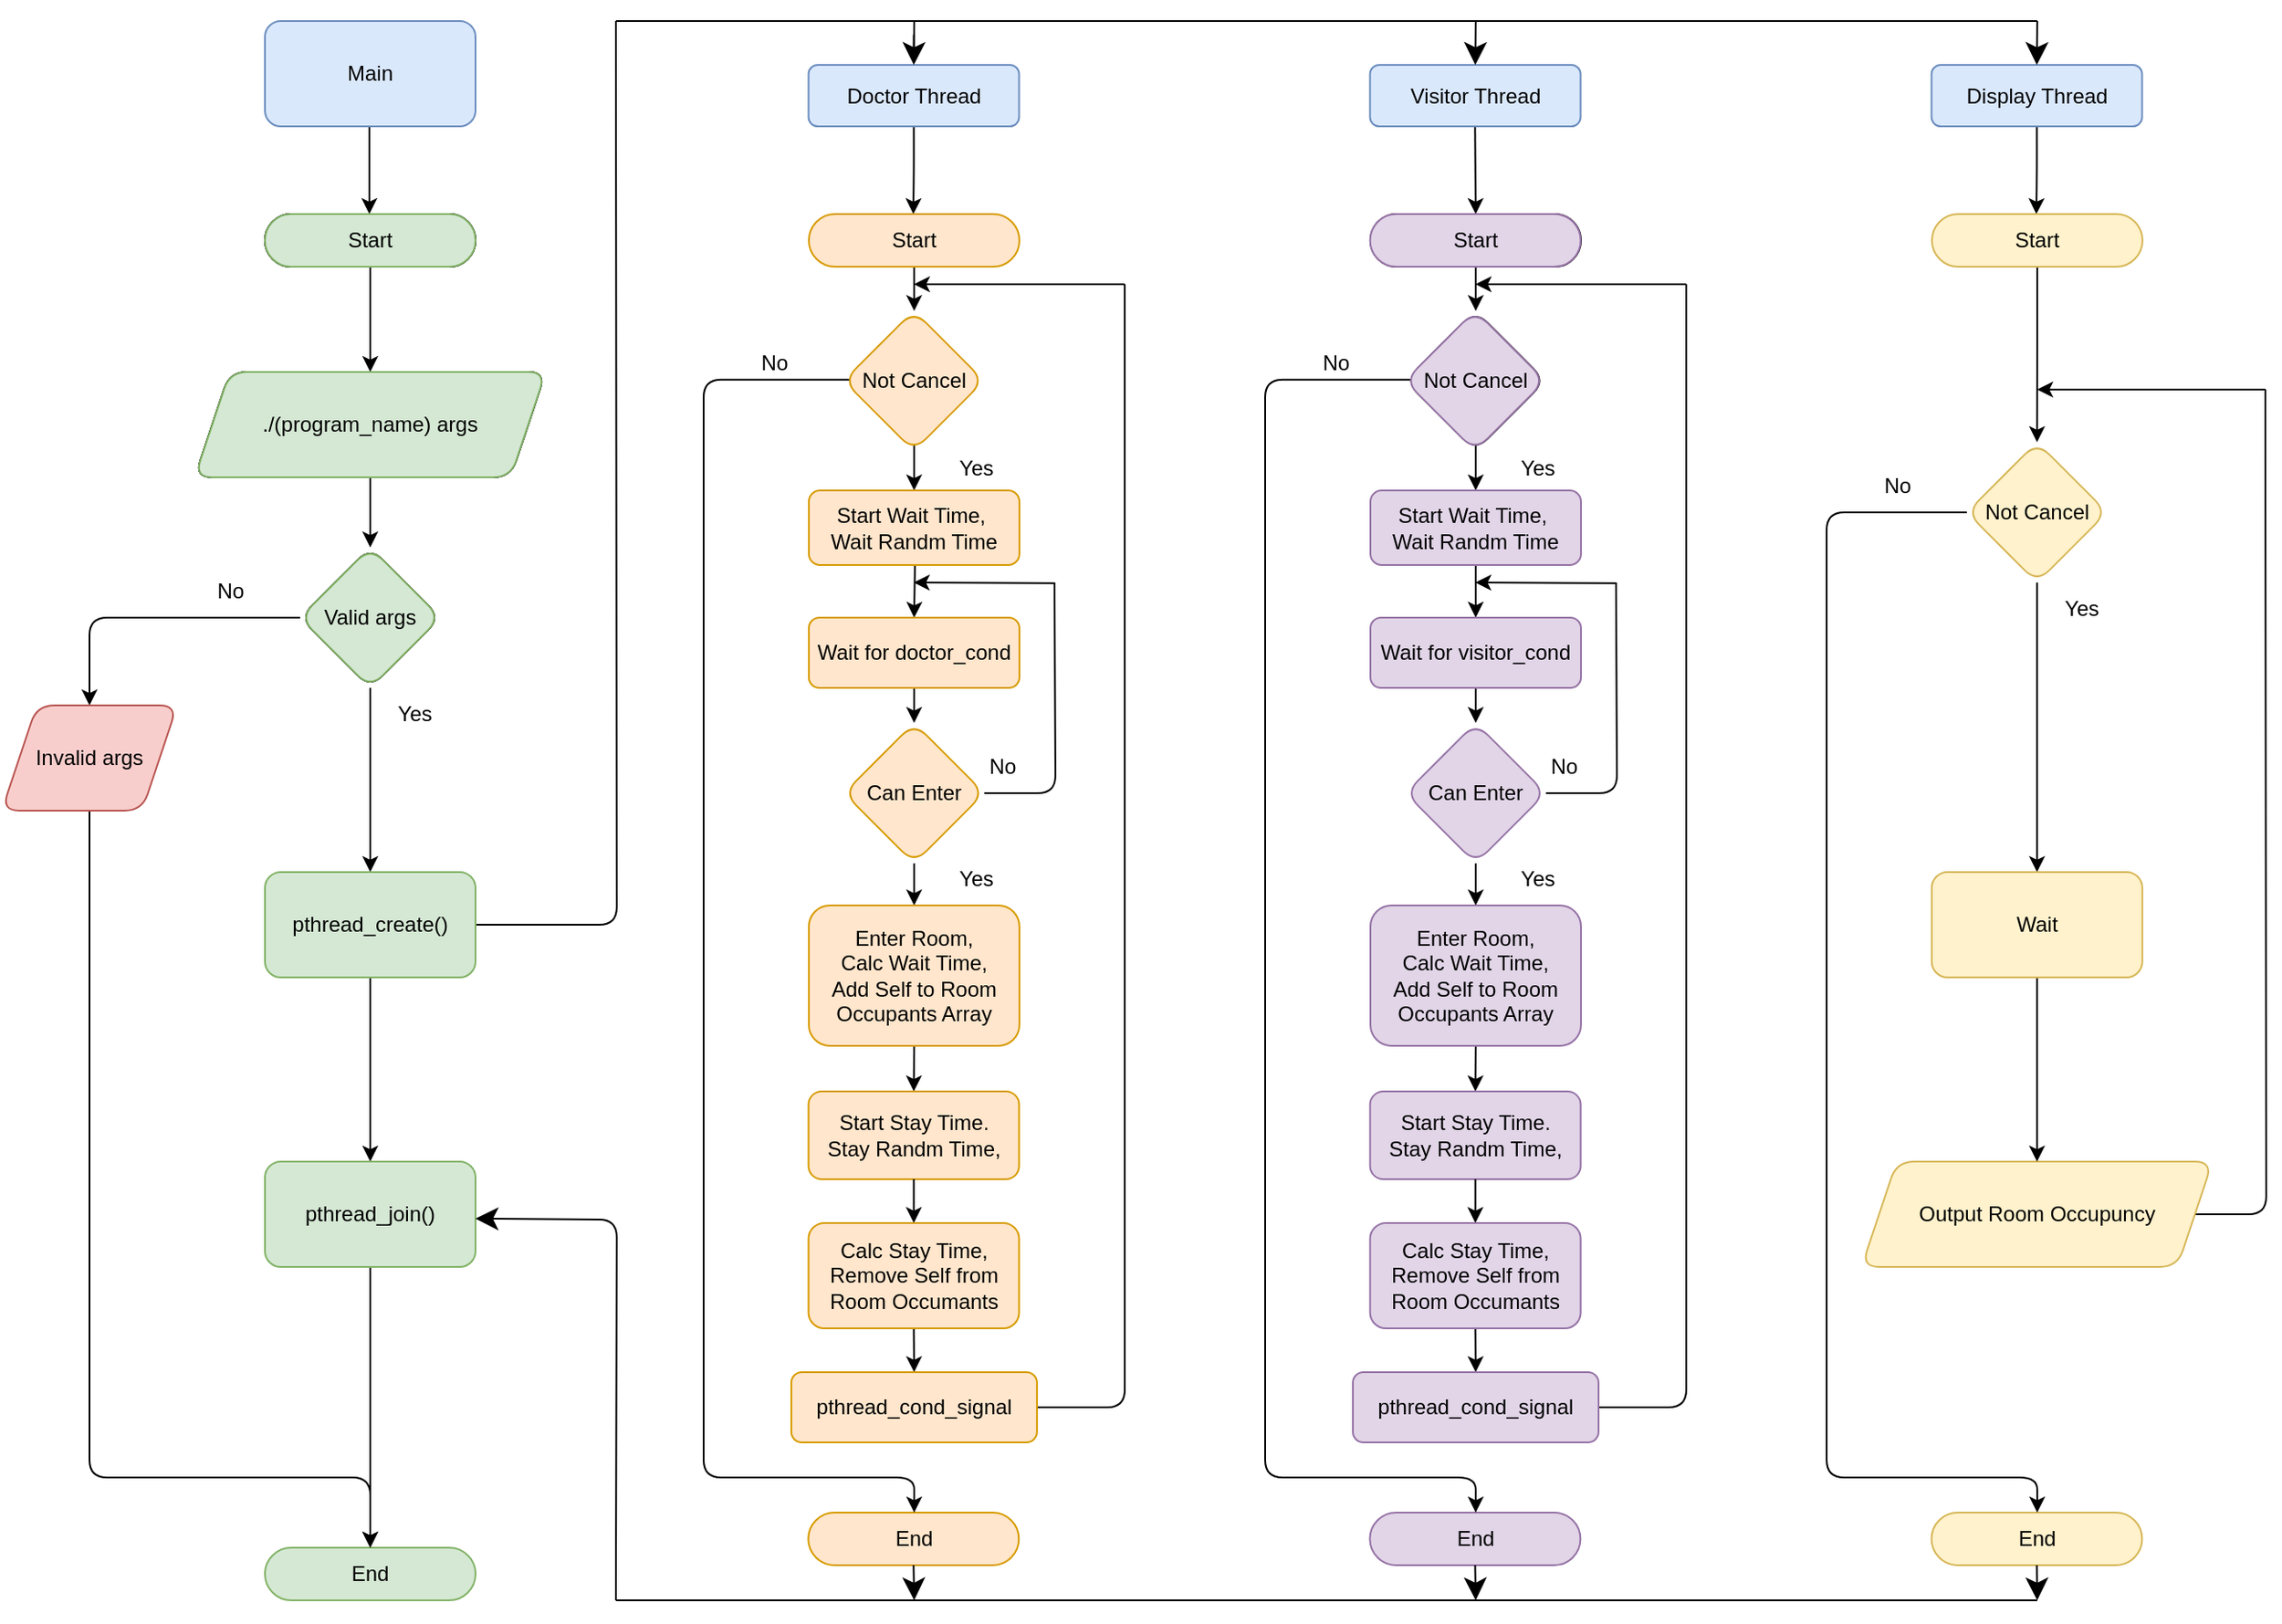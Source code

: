 <mxfile version="20.8.10" type="device"><diagram id="C5RBs43oDa-KdzZeNtuy" name="Page-1"><mxGraphModel dx="2333" dy="1210" grid="1" gridSize="10" guides="1" tooltips="1" connect="1" arrows="1" fold="1" page="1" pageScale="1" pageWidth="827" pageHeight="1169" math="0" shadow="0"><root><mxCell id="WIyWlLk6GJQsqaUBKTNV-0"/><mxCell id="WIyWlLk6GJQsqaUBKTNV-1" parent="WIyWlLk6GJQsqaUBKTNV-0"/><mxCell id="WIyWlLk6GJQsqaUBKTNV-2" value="" style="rounded=1;html=1;jettySize=auto;orthogonalLoop=1;fontSize=11;endArrow=classic;endFill=1;strokeWidth=1;shadow=0;labelBackgroundColor=none;edgeStyle=orthogonalEdgeStyle;" parent="WIyWlLk6GJQsqaUBKTNV-1" edge="1"><mxGeometry relative="1" as="geometry"><mxPoint x="219.5" y="100" as="sourcePoint"/><mxPoint x="219.5" y="150" as="targetPoint"/></mxGeometry></mxCell><mxCell id="HQITsNBsksOuZK8NsU3C-7" style="edgeStyle=orthogonalEdgeStyle;rounded=1;orthogonalLoop=1;jettySize=auto;html=1;exitX=0.5;exitY=1;exitDx=0;exitDy=0;entryX=0.5;entryY=0;entryDx=0;entryDy=0;" edge="1" parent="WIyWlLk6GJQsqaUBKTNV-1" source="HQITsNBsksOuZK8NsU3C-1" target="HQITsNBsksOuZK8NsU3C-5"><mxGeometry relative="1" as="geometry"/></mxCell><mxCell id="HQITsNBsksOuZK8NsU3C-1" value="Start" style="rounded=1;whiteSpace=wrap;html=1;arcSize=50;" vertex="1" parent="WIyWlLk6GJQsqaUBKTNV-1"><mxGeometry x="160" y="150" width="120" height="30" as="geometry"/></mxCell><mxCell id="HQITsNBsksOuZK8NsU3C-2" value="Main" style="rounded=1;whiteSpace=wrap;html=1;fillColor=#dae8fc;strokeColor=#6c8ebf;" vertex="1" parent="WIyWlLk6GJQsqaUBKTNV-1"><mxGeometry x="160" y="40" width="120" height="60" as="geometry"/></mxCell><mxCell id="HQITsNBsksOuZK8NsU3C-4" value="End" style="rounded=1;whiteSpace=wrap;html=1;arcSize=50;direction=west;fillColor=#d5e8d4;strokeColor=#82b366;" vertex="1" parent="WIyWlLk6GJQsqaUBKTNV-1"><mxGeometry x="160" y="910" width="120" height="30" as="geometry"/></mxCell><mxCell id="HQITsNBsksOuZK8NsU3C-9" style="edgeStyle=orthogonalEdgeStyle;rounded=1;orthogonalLoop=1;jettySize=auto;html=1;exitX=0.5;exitY=1;exitDx=0;exitDy=0;entryX=0.5;entryY=0;entryDx=0;entryDy=0;endArrow=classic;endFill=1;" edge="1" parent="WIyWlLk6GJQsqaUBKTNV-1" source="HQITsNBsksOuZK8NsU3C-5" target="HQITsNBsksOuZK8NsU3C-8"><mxGeometry relative="1" as="geometry"/></mxCell><mxCell id="HQITsNBsksOuZK8NsU3C-5" value="./(program_name) args" style="shape=parallelogram;perimeter=parallelogramPerimeter;whiteSpace=wrap;html=1;fixedSize=1;rounded=1;" vertex="1" parent="WIyWlLk6GJQsqaUBKTNV-1"><mxGeometry x="120" y="240" width="200" height="60" as="geometry"/></mxCell><mxCell id="HQITsNBsksOuZK8NsU3C-10" style="edgeStyle=orthogonalEdgeStyle;rounded=1;orthogonalLoop=1;jettySize=auto;html=1;exitX=0;exitY=0.5;exitDx=0;exitDy=0;endArrow=classic;endFill=1;entryX=0.5;entryY=0;entryDx=0;entryDy=0;" edge="1" parent="WIyWlLk6GJQsqaUBKTNV-1" source="HQITsNBsksOuZK8NsU3C-8" target="HQITsNBsksOuZK8NsU3C-19"><mxGeometry relative="1" as="geometry"><mxPoint x="80" y="380" as="targetPoint"/></mxGeometry></mxCell><mxCell id="HQITsNBsksOuZK8NsU3C-12" style="edgeStyle=orthogonalEdgeStyle;rounded=1;orthogonalLoop=1;jettySize=auto;html=1;exitX=0.5;exitY=1;exitDx=0;exitDy=0;entryX=0.5;entryY=0;entryDx=0;entryDy=0;endArrow=classic;endFill=1;" edge="1" parent="WIyWlLk6GJQsqaUBKTNV-1" source="HQITsNBsksOuZK8NsU3C-8" target="HQITsNBsksOuZK8NsU3C-11"><mxGeometry relative="1" as="geometry"/></mxCell><mxCell id="HQITsNBsksOuZK8NsU3C-8" value="Valid args" style="rhombus;whiteSpace=wrap;html=1;rounded=1;" vertex="1" parent="WIyWlLk6GJQsqaUBKTNV-1"><mxGeometry x="180" y="340" width="80" height="80" as="geometry"/></mxCell><mxCell id="HQITsNBsksOuZK8NsU3C-23" style="edgeStyle=orthogonalEdgeStyle;rounded=1;orthogonalLoop=1;jettySize=auto;html=1;exitX=0.5;exitY=1;exitDx=0;exitDy=0;entryX=0.5;entryY=0;entryDx=0;entryDy=0;" edge="1" parent="WIyWlLk6GJQsqaUBKTNV-1" source="HQITsNBsksOuZK8NsU3C-11" target="HQITsNBsksOuZK8NsU3C-22"><mxGeometry relative="1" as="geometry"/></mxCell><mxCell id="HQITsNBsksOuZK8NsU3C-212" style="edgeStyle=orthogonalEdgeStyle;rounded=1;orthogonalLoop=1;jettySize=auto;html=1;exitX=1;exitY=0.5;exitDx=0;exitDy=0;endArrow=none;endFill=0;targetPerimeterSpacing=10;endSize=10;sourcePerimeterSpacing=10;startSize=10;" edge="1" parent="WIyWlLk6GJQsqaUBKTNV-1" source="HQITsNBsksOuZK8NsU3C-11"><mxGeometry relative="1" as="geometry"><mxPoint x="360" y="40" as="targetPoint"/></mxGeometry></mxCell><mxCell id="HQITsNBsksOuZK8NsU3C-11" value="pthread_create()" style="rounded=1;whiteSpace=wrap;html=1;fillColor=#d5e8d4;strokeColor=#82b366;" vertex="1" parent="WIyWlLk6GJQsqaUBKTNV-1"><mxGeometry x="160" y="525" width="120" height="60" as="geometry"/></mxCell><mxCell id="HQITsNBsksOuZK8NsU3C-14" value="Yes" style="text;html=1;align=center;verticalAlign=middle;resizable=0;points=[];autosize=1;strokeColor=none;fillColor=none;" vertex="1" parent="WIyWlLk6GJQsqaUBKTNV-1"><mxGeometry x="220" y="420" width="50" height="30" as="geometry"/></mxCell><mxCell id="HQITsNBsksOuZK8NsU3C-15" value="No" style="text;html=1;align=center;verticalAlign=middle;resizable=0;points=[];autosize=1;strokeColor=none;fillColor=none;" vertex="1" parent="WIyWlLk6GJQsqaUBKTNV-1"><mxGeometry x="120" y="350" width="40" height="30" as="geometry"/></mxCell><mxCell id="HQITsNBsksOuZK8NsU3C-21" style="edgeStyle=orthogonalEdgeStyle;rounded=1;orthogonalLoop=1;jettySize=auto;html=1;exitX=0.5;exitY=1;exitDx=0;exitDy=0;" edge="1" parent="WIyWlLk6GJQsqaUBKTNV-1" source="HQITsNBsksOuZK8NsU3C-19" target="HQITsNBsksOuZK8NsU3C-4"><mxGeometry relative="1" as="geometry"><Array as="points"><mxPoint x="60" y="870"/><mxPoint x="220" y="870"/></Array></mxGeometry></mxCell><mxCell id="HQITsNBsksOuZK8NsU3C-19" value="Invalid args" style="shape=parallelogram;perimeter=parallelogramPerimeter;whiteSpace=wrap;html=1;fixedSize=1;rounded=1;fillColor=#f8cecc;strokeColor=#b85450;" vertex="1" parent="WIyWlLk6GJQsqaUBKTNV-1"><mxGeometry x="10" y="430" width="100" height="60" as="geometry"/></mxCell><mxCell id="HQITsNBsksOuZK8NsU3C-24" style="edgeStyle=orthogonalEdgeStyle;rounded=1;orthogonalLoop=1;jettySize=auto;html=1;exitX=0.5;exitY=1;exitDx=0;exitDy=0;" edge="1" parent="WIyWlLk6GJQsqaUBKTNV-1" source="HQITsNBsksOuZK8NsU3C-22"><mxGeometry relative="1" as="geometry"><mxPoint x="220" y="910" as="targetPoint"/></mxGeometry></mxCell><mxCell id="HQITsNBsksOuZK8NsU3C-22" value="pthread_join()" style="rounded=1;whiteSpace=wrap;html=1;fillColor=#d5e8d4;strokeColor=#82b366;" vertex="1" parent="WIyWlLk6GJQsqaUBKTNV-1"><mxGeometry x="160" y="690" width="120" height="60" as="geometry"/></mxCell><mxCell id="HQITsNBsksOuZK8NsU3C-25" value="" style="rounded=1;html=1;jettySize=auto;orthogonalLoop=1;fontSize=11;endArrow=classic;endFill=1;strokeWidth=1;shadow=0;labelBackgroundColor=none;edgeStyle=orthogonalEdgeStyle;exitX=0.5;exitY=1;exitDx=0;exitDy=0;" edge="1" parent="WIyWlLk6GJQsqaUBKTNV-1" source="HQITsNBsksOuZK8NsU3C-28"><mxGeometry relative="1" as="geometry"><mxPoint x="529.5" y="100.0" as="sourcePoint"/><mxPoint x="529.5" y="150.0" as="targetPoint"/></mxGeometry></mxCell><mxCell id="HQITsNBsksOuZK8NsU3C-217" style="edgeStyle=orthogonalEdgeStyle;rounded=1;orthogonalLoop=1;jettySize=auto;html=1;endArrow=none;endFill=0;startSize=10;endSize=10;sourcePerimeterSpacing=10;targetPerimeterSpacing=10;" edge="1" parent="WIyWlLk6GJQsqaUBKTNV-1" source="HQITsNBsksOuZK8NsU3C-28"><mxGeometry relative="1" as="geometry"><mxPoint x="529.77" y="60" as="targetPoint"/></mxGeometry></mxCell><mxCell id="HQITsNBsksOuZK8NsU3C-28" value="Doctor Thread" style="rounded=1;whiteSpace=wrap;html=1;fillColor=#dae8fc;strokeColor=#6c8ebf;" vertex="1" parent="WIyWlLk6GJQsqaUBKTNV-1"><mxGeometry x="469.77" y="65" width="120" height="35" as="geometry"/></mxCell><mxCell id="HQITsNBsksOuZK8NsU3C-42" value="" style="rounded=1;html=1;jettySize=auto;orthogonalLoop=1;fontSize=11;endArrow=classic;endFill=1;strokeWidth=1;shadow=0;labelBackgroundColor=none;edgeStyle=orthogonalEdgeStyle;entryX=0.5;entryY=0;entryDx=0;entryDy=0;" edge="1" parent="WIyWlLk6GJQsqaUBKTNV-1" target="HQITsNBsksOuZK8NsU3C-44"><mxGeometry relative="1" as="geometry"><mxPoint x="849.5" y="80.0" as="sourcePoint"/><mxPoint x="849.5" y="130.0" as="targetPoint"/></mxGeometry></mxCell><mxCell id="HQITsNBsksOuZK8NsU3C-43" style="edgeStyle=orthogonalEdgeStyle;rounded=1;orthogonalLoop=1;jettySize=auto;html=1;exitX=0.5;exitY=1;exitDx=0;exitDy=0;" edge="1" parent="WIyWlLk6GJQsqaUBKTNV-1" source="HQITsNBsksOuZK8NsU3C-44" target="HQITsNBsksOuZK8NsU3C-102"><mxGeometry relative="1" as="geometry"><mxPoint x="850" y="220" as="targetPoint"/><Array as="points"><mxPoint x="850" y="210"/><mxPoint x="850" y="210"/></Array></mxGeometry></mxCell><mxCell id="HQITsNBsksOuZK8NsU3C-44" value="Start" style="rounded=1;whiteSpace=wrap;html=1;arcSize=50;" vertex="1" parent="WIyWlLk6GJQsqaUBKTNV-1"><mxGeometry x="790" y="150" width="120" height="30" as="geometry"/></mxCell><mxCell id="HQITsNBsksOuZK8NsU3C-45" value="Visitor Thread" style="rounded=1;whiteSpace=wrap;html=1;fillColor=#dae8fc;strokeColor=#6c8ebf;" vertex="1" parent="WIyWlLk6GJQsqaUBKTNV-1"><mxGeometry x="789.77" y="65" width="120" height="35" as="geometry"/></mxCell><mxCell id="HQITsNBsksOuZK8NsU3C-59" value="" style="rounded=1;html=1;jettySize=auto;orthogonalLoop=1;fontSize=11;endArrow=classic;endFill=1;strokeWidth=1;shadow=0;labelBackgroundColor=none;edgeStyle=orthogonalEdgeStyle;exitX=0.5;exitY=1;exitDx=0;exitDy=0;" edge="1" parent="WIyWlLk6GJQsqaUBKTNV-1" source="HQITsNBsksOuZK8NsU3C-62"><mxGeometry relative="1" as="geometry"><mxPoint x="1170" y="100" as="sourcePoint"/><mxPoint x="1169.5" y="150.0" as="targetPoint"/></mxGeometry></mxCell><mxCell id="HQITsNBsksOuZK8NsU3C-80" style="edgeStyle=orthogonalEdgeStyle;rounded=1;orthogonalLoop=1;jettySize=auto;html=1;exitX=0.5;exitY=1;exitDx=0;exitDy=0;entryX=0.5;entryY=0;entryDx=0;entryDy=0;" edge="1" parent="WIyWlLk6GJQsqaUBKTNV-1" source="HQITsNBsksOuZK8NsU3C-61" target="HQITsNBsksOuZK8NsU3C-68"><mxGeometry relative="1" as="geometry"/></mxCell><mxCell id="HQITsNBsksOuZK8NsU3C-61" value="Start" style="rounded=1;whiteSpace=wrap;html=1;arcSize=50;fillColor=#fff2cc;strokeColor=#d6b656;" vertex="1" parent="WIyWlLk6GJQsqaUBKTNV-1"><mxGeometry x="1110" y="150" width="120" height="30" as="geometry"/></mxCell><mxCell id="HQITsNBsksOuZK8NsU3C-62" value="Display Thread" style="rounded=1;whiteSpace=wrap;html=1;fillColor=#dae8fc;strokeColor=#6c8ebf;" vertex="1" parent="WIyWlLk6GJQsqaUBKTNV-1"><mxGeometry x="1109.77" y="65" width="120" height="35" as="geometry"/></mxCell><mxCell id="HQITsNBsksOuZK8NsU3C-63" value="End" style="rounded=1;whiteSpace=wrap;html=1;arcSize=50;direction=west;fillColor=#fff2cc;strokeColor=#d6b656;" vertex="1" parent="WIyWlLk6GJQsqaUBKTNV-1"><mxGeometry x="1109.77" y="890" width="120" height="30" as="geometry"/></mxCell><mxCell id="HQITsNBsksOuZK8NsU3C-82" style="edgeStyle=orthogonalEdgeStyle;rounded=1;orthogonalLoop=1;jettySize=auto;html=1;exitX=1;exitY=0.5;exitDx=0;exitDy=0;movable=1;resizable=1;rotatable=1;deletable=1;editable=1;connectable=1;endArrow=none;endFill=0;" edge="1" parent="WIyWlLk6GJQsqaUBKTNV-1" source="HQITsNBsksOuZK8NsU3C-65"><mxGeometry relative="1" as="geometry"><mxPoint x="1300" y="250" as="targetPoint"/></mxGeometry></mxCell><mxCell id="HQITsNBsksOuZK8NsU3C-65" value="Output Room Occupuncy" style="shape=parallelogram;perimeter=parallelogramPerimeter;whiteSpace=wrap;html=1;fixedSize=1;rounded=1;fillColor=#fff2cc;strokeColor=#d6b656;" vertex="1" parent="WIyWlLk6GJQsqaUBKTNV-1"><mxGeometry x="1069.89" y="690" width="200" height="60" as="geometry"/></mxCell><mxCell id="HQITsNBsksOuZK8NsU3C-77" style="edgeStyle=orthogonalEdgeStyle;rounded=1;orthogonalLoop=1;jettySize=auto;html=1;exitX=0.5;exitY=1;exitDx=0;exitDy=0;entryX=0.5;entryY=0;entryDx=0;entryDy=0;" edge="1" parent="WIyWlLk6GJQsqaUBKTNV-1" source="HQITsNBsksOuZK8NsU3C-68" target="HQITsNBsksOuZK8NsU3C-76"><mxGeometry relative="1" as="geometry"/></mxCell><mxCell id="HQITsNBsksOuZK8NsU3C-68" value="Not Cancel" style="rhombus;whiteSpace=wrap;html=1;rounded=1;fillColor=#fff2cc;strokeColor=#d6b656;" vertex="1" parent="WIyWlLk6GJQsqaUBKTNV-1"><mxGeometry x="1129.89" y="280" width="80" height="80" as="geometry"/></mxCell><mxCell id="HQITsNBsksOuZK8NsU3C-71" value="Yes" style="text;html=1;align=center;verticalAlign=middle;resizable=0;points=[];autosize=1;strokeColor=none;fillColor=none;" vertex="1" parent="WIyWlLk6GJQsqaUBKTNV-1"><mxGeometry x="1169.89" y="360" width="50" height="30" as="geometry"/></mxCell><mxCell id="HQITsNBsksOuZK8NsU3C-72" value="No" style="text;html=1;align=center;verticalAlign=middle;resizable=0;points=[];autosize=1;strokeColor=none;fillColor=none;" vertex="1" parent="WIyWlLk6GJQsqaUBKTNV-1"><mxGeometry x="1069.89" y="290" width="40" height="30" as="geometry"/></mxCell><mxCell id="HQITsNBsksOuZK8NsU3C-73" style="edgeStyle=orthogonalEdgeStyle;rounded=1;orthogonalLoop=1;jettySize=auto;html=1;exitX=0;exitY=0.5;exitDx=0;exitDy=0;" edge="1" parent="WIyWlLk6GJQsqaUBKTNV-1" target="HQITsNBsksOuZK8NsU3C-63" source="HQITsNBsksOuZK8NsU3C-68"><mxGeometry relative="1" as="geometry"><mxPoint x="1009.89" y="505" as="sourcePoint"/><Array as="points"><mxPoint x="1050" y="320"/><mxPoint x="1050" y="870"/><mxPoint x="1170" y="870"/></Array></mxGeometry></mxCell><mxCell id="HQITsNBsksOuZK8NsU3C-81" style="edgeStyle=orthogonalEdgeStyle;rounded=1;orthogonalLoop=1;jettySize=auto;html=1;exitX=0.5;exitY=1;exitDx=0;exitDy=0;entryX=0.5;entryY=0;entryDx=0;entryDy=0;" edge="1" parent="WIyWlLk6GJQsqaUBKTNV-1" source="HQITsNBsksOuZK8NsU3C-76" target="HQITsNBsksOuZK8NsU3C-65"><mxGeometry relative="1" as="geometry"/></mxCell><mxCell id="HQITsNBsksOuZK8NsU3C-76" value="Wait" style="rounded=1;whiteSpace=wrap;html=1;fillColor=#fff2cc;strokeColor=#d6b656;" vertex="1" parent="WIyWlLk6GJQsqaUBKTNV-1"><mxGeometry x="1109.89" y="525" width="120" height="60" as="geometry"/></mxCell><mxCell id="HQITsNBsksOuZK8NsU3C-83" value="" style="endArrow=classic;html=1;rounded=1;" edge="1" parent="WIyWlLk6GJQsqaUBKTNV-1"><mxGeometry width="50" height="50" relative="1" as="geometry"><mxPoint x="1300" y="250" as="sourcePoint"/><mxPoint x="1170" y="250" as="targetPoint"/></mxGeometry></mxCell><mxCell id="HQITsNBsksOuZK8NsU3C-98" value="End" style="rounded=1;whiteSpace=wrap;html=1;arcSize=50;direction=west;fillColor=#e1d5e7;strokeColor=#9673a6;" vertex="1" parent="WIyWlLk6GJQsqaUBKTNV-1"><mxGeometry x="789.69" y="890" width="120" height="30" as="geometry"/></mxCell><mxCell id="HQITsNBsksOuZK8NsU3C-99" style="edgeStyle=orthogonalEdgeStyle;rounded=1;orthogonalLoop=1;jettySize=auto;html=1;exitX=1;exitY=0.5;exitDx=0;exitDy=0;movable=1;resizable=1;rotatable=1;deletable=1;editable=1;connectable=1;endArrow=none;endFill=0;" edge="1" parent="WIyWlLk6GJQsqaUBKTNV-1" source="HQITsNBsksOuZK8NsU3C-129"><mxGeometry relative="1" as="geometry"><mxPoint x="970" y="190" as="targetPoint"/><mxPoint x="930.0" y="830" as="sourcePoint"/><Array as="points"><mxPoint x="970" y="830"/></Array></mxGeometry></mxCell><mxCell id="HQITsNBsksOuZK8NsU3C-101" style="edgeStyle=orthogonalEdgeStyle;rounded=1;orthogonalLoop=1;jettySize=auto;html=1;entryX=0.5;entryY=0;entryDx=0;entryDy=0;" edge="1" parent="WIyWlLk6GJQsqaUBKTNV-1" target="HQITsNBsksOuZK8NsU3C-108"><mxGeometry relative="1" as="geometry"><mxPoint x="850" y="280" as="sourcePoint"/></mxGeometry></mxCell><mxCell id="HQITsNBsksOuZK8NsU3C-102" value="Not Cancel" style="rhombus;whiteSpace=wrap;html=1;rounded=1;" vertex="1" parent="WIyWlLk6GJQsqaUBKTNV-1"><mxGeometry x="809.81" y="205" width="80" height="80" as="geometry"/></mxCell><mxCell id="HQITsNBsksOuZK8NsU3C-103" value="Yes" style="text;html=1;align=center;verticalAlign=middle;resizable=0;points=[];autosize=1;strokeColor=none;fillColor=none;" vertex="1" parent="WIyWlLk6GJQsqaUBKTNV-1"><mxGeometry x="859.81" y="280" width="50" height="30" as="geometry"/></mxCell><mxCell id="HQITsNBsksOuZK8NsU3C-104" value="No" style="text;html=1;align=center;verticalAlign=middle;resizable=0;points=[];autosize=1;strokeColor=none;fillColor=none;" vertex="1" parent="WIyWlLk6GJQsqaUBKTNV-1"><mxGeometry x="750.0" y="220" width="40" height="30" as="geometry"/></mxCell><mxCell id="HQITsNBsksOuZK8NsU3C-105" style="edgeStyle=orthogonalEdgeStyle;rounded=1;orthogonalLoop=1;jettySize=auto;html=1;exitX=0.039;exitY=0.492;exitDx=0;exitDy=0;exitPerimeter=0;" edge="1" parent="WIyWlLk6GJQsqaUBKTNV-1" source="HQITsNBsksOuZK8NsU3C-102" target="HQITsNBsksOuZK8NsU3C-98"><mxGeometry relative="1" as="geometry"><mxPoint x="689.81" y="505" as="sourcePoint"/><Array as="points"><mxPoint x="730" y="244"/><mxPoint x="730" y="870"/><mxPoint x="850" y="870"/></Array></mxGeometry></mxCell><mxCell id="HQITsNBsksOuZK8NsU3C-111" style="edgeStyle=orthogonalEdgeStyle;rounded=1;orthogonalLoop=1;jettySize=auto;html=1;exitX=0.5;exitY=1;exitDx=0;exitDy=0;entryX=0.5;entryY=0;entryDx=0;entryDy=0;endArrow=classic;endFill=1;" edge="1" parent="WIyWlLk6GJQsqaUBKTNV-1" source="HQITsNBsksOuZK8NsU3C-108" target="HQITsNBsksOuZK8NsU3C-110"><mxGeometry relative="1" as="geometry"/></mxCell><mxCell id="HQITsNBsksOuZK8NsU3C-108" value="Start Wait Time,&amp;nbsp;&lt;br&gt;Wait Randm Time" style="rounded=1;whiteSpace=wrap;html=1;fillColor=#e1d5e7;strokeColor=#9673a6;" vertex="1" parent="WIyWlLk6GJQsqaUBKTNV-1"><mxGeometry x="790" y="307.5" width="120" height="42.5" as="geometry"/></mxCell><mxCell id="HQITsNBsksOuZK8NsU3C-109" value="" style="endArrow=classic;html=1;rounded=1;" edge="1" parent="WIyWlLk6GJQsqaUBKTNV-1"><mxGeometry width="50" height="50" relative="1" as="geometry"><mxPoint x="970" y="190" as="sourcePoint"/><mxPoint x="849.92" y="190" as="targetPoint"/></mxGeometry></mxCell><mxCell id="HQITsNBsksOuZK8NsU3C-113" style="edgeStyle=orthogonalEdgeStyle;rounded=1;orthogonalLoop=1;jettySize=auto;html=1;exitX=0.5;exitY=1;exitDx=0;exitDy=0;entryX=0.5;entryY=0;entryDx=0;entryDy=0;endArrow=classic;endFill=1;" edge="1" parent="WIyWlLk6GJQsqaUBKTNV-1" source="HQITsNBsksOuZK8NsU3C-110" target="HQITsNBsksOuZK8NsU3C-112"><mxGeometry relative="1" as="geometry"/></mxCell><mxCell id="HQITsNBsksOuZK8NsU3C-110" value="Wait for visitor_cond" style="rounded=1;whiteSpace=wrap;html=1;fillColor=#e1d5e7;strokeColor=#9673a6;" vertex="1" parent="WIyWlLk6GJQsqaUBKTNV-1"><mxGeometry x="790" y="380" width="120" height="40" as="geometry"/></mxCell><mxCell id="HQITsNBsksOuZK8NsU3C-115" style="edgeStyle=orthogonalEdgeStyle;rounded=1;orthogonalLoop=1;jettySize=auto;html=1;exitX=0.5;exitY=1;exitDx=0;exitDy=0;entryX=0.5;entryY=0;entryDx=0;entryDy=0;endArrow=classic;endFill=1;" edge="1" parent="WIyWlLk6GJQsqaUBKTNV-1" source="HQITsNBsksOuZK8NsU3C-112" target="HQITsNBsksOuZK8NsU3C-114"><mxGeometry relative="1" as="geometry"/></mxCell><mxCell id="HQITsNBsksOuZK8NsU3C-116" style="edgeStyle=orthogonalEdgeStyle;rounded=1;orthogonalLoop=1;jettySize=auto;html=1;exitX=1;exitY=0.5;exitDx=0;exitDy=0;endArrow=none;endFill=0;" edge="1" parent="WIyWlLk6GJQsqaUBKTNV-1" source="HQITsNBsksOuZK8NsU3C-112"><mxGeometry relative="1" as="geometry"><mxPoint x="930" y="360" as="targetPoint"/></mxGeometry></mxCell><mxCell id="HQITsNBsksOuZK8NsU3C-112" value="Can Enter" style="rhombus;whiteSpace=wrap;html=1;rounded=1;fillColor=#e1d5e7;strokeColor=#9673a6;" vertex="1" parent="WIyWlLk6GJQsqaUBKTNV-1"><mxGeometry x="810.0" y="440" width="80" height="80" as="geometry"/></mxCell><mxCell id="HQITsNBsksOuZK8NsU3C-120" style="edgeStyle=orthogonalEdgeStyle;rounded=1;orthogonalLoop=1;jettySize=auto;html=1;exitX=0.5;exitY=1;exitDx=0;exitDy=0;entryX=0.5;entryY=0;entryDx=0;entryDy=0;endArrow=classic;endFill=1;" edge="1" parent="WIyWlLk6GJQsqaUBKTNV-1" source="HQITsNBsksOuZK8NsU3C-114" target="HQITsNBsksOuZK8NsU3C-119"><mxGeometry relative="1" as="geometry"/></mxCell><mxCell id="HQITsNBsksOuZK8NsU3C-114" value="Enter Room, &lt;br&gt;Calc Wait Time,&lt;br&gt;Add Self to Room Occupants Array" style="rounded=1;whiteSpace=wrap;html=1;fillColor=#e1d5e7;strokeColor=#9673a6;" vertex="1" parent="WIyWlLk6GJQsqaUBKTNV-1"><mxGeometry x="790" y="544" width="120" height="80" as="geometry"/></mxCell><mxCell id="HQITsNBsksOuZK8NsU3C-118" value="" style="endArrow=classic;html=1;rounded=1;" edge="1" parent="WIyWlLk6GJQsqaUBKTNV-1"><mxGeometry width="50" height="50" relative="1" as="geometry"><mxPoint x="930" y="360.43" as="sourcePoint"/><mxPoint x="849.81" y="360" as="targetPoint"/></mxGeometry></mxCell><mxCell id="HQITsNBsksOuZK8NsU3C-119" value="Start Stay Time.&lt;br&gt;Stay Randm Time," style="rounded=1;whiteSpace=wrap;html=1;fillColor=#e1d5e7;strokeColor=#9673a6;" vertex="1" parent="WIyWlLk6GJQsqaUBKTNV-1"><mxGeometry x="789.81" y="650" width="120" height="50" as="geometry"/></mxCell><mxCell id="HQITsNBsksOuZK8NsU3C-128" style="edgeStyle=orthogonalEdgeStyle;rounded=1;orthogonalLoop=1;jettySize=auto;html=1;exitX=0.5;exitY=1;exitDx=0;exitDy=0;entryX=0.5;entryY=0;entryDx=0;entryDy=0;endArrow=classic;endFill=1;" edge="1" parent="WIyWlLk6GJQsqaUBKTNV-1" target="HQITsNBsksOuZK8NsU3C-127"><mxGeometry relative="1" as="geometry"><mxPoint x="849.81" y="700" as="sourcePoint"/></mxGeometry></mxCell><mxCell id="HQITsNBsksOuZK8NsU3C-124" value="No" style="text;html=1;align=center;verticalAlign=middle;resizable=0;points=[];autosize=1;strokeColor=none;fillColor=none;" vertex="1" parent="WIyWlLk6GJQsqaUBKTNV-1"><mxGeometry x="880.0" y="450" width="40" height="30" as="geometry"/></mxCell><mxCell id="HQITsNBsksOuZK8NsU3C-125" value="Yes" style="text;html=1;align=center;verticalAlign=middle;resizable=0;points=[];autosize=1;strokeColor=none;fillColor=none;" vertex="1" parent="WIyWlLk6GJQsqaUBKTNV-1"><mxGeometry x="859.81" y="514" width="50" height="30" as="geometry"/></mxCell><mxCell id="HQITsNBsksOuZK8NsU3C-130" style="edgeStyle=orthogonalEdgeStyle;rounded=1;orthogonalLoop=1;jettySize=auto;html=1;exitX=0.5;exitY=1;exitDx=0;exitDy=0;entryX=0.5;entryY=0;entryDx=0;entryDy=0;endArrow=classic;endFill=1;" edge="1" parent="WIyWlLk6GJQsqaUBKTNV-1" source="HQITsNBsksOuZK8NsU3C-127" target="HQITsNBsksOuZK8NsU3C-129"><mxGeometry relative="1" as="geometry"/></mxCell><mxCell id="HQITsNBsksOuZK8NsU3C-127" value="Calc Stay Time,&lt;br&gt;Remove Self from Room Occumants" style="rounded=1;whiteSpace=wrap;html=1;fillColor=#e1d5e7;strokeColor=#9673a6;" vertex="1" parent="WIyWlLk6GJQsqaUBKTNV-1"><mxGeometry x="789.81" y="725" width="120" height="60" as="geometry"/></mxCell><mxCell id="HQITsNBsksOuZK8NsU3C-129" value="pthread_cond_signal" style="rounded=1;whiteSpace=wrap;html=1;fillColor=#e1d5e7;strokeColor=#9673a6;" vertex="1" parent="WIyWlLk6GJQsqaUBKTNV-1"><mxGeometry x="780" y="810" width="140" height="40" as="geometry"/></mxCell><mxCell id="HQITsNBsksOuZK8NsU3C-185" style="edgeStyle=orthogonalEdgeStyle;rounded=1;orthogonalLoop=1;jettySize=auto;html=1;exitX=0.5;exitY=1;exitDx=0;exitDy=0;" edge="1" parent="WIyWlLk6GJQsqaUBKTNV-1" source="HQITsNBsksOuZK8NsU3C-186" target="HQITsNBsksOuZK8NsU3C-190"><mxGeometry relative="1" as="geometry"><mxPoint x="529.96" y="220" as="targetPoint"/><Array as="points"><mxPoint x="529.96" y="210"/><mxPoint x="529.96" y="210"/></Array></mxGeometry></mxCell><mxCell id="HQITsNBsksOuZK8NsU3C-186" value="Start" style="rounded=1;whiteSpace=wrap;html=1;arcSize=50;fillColor=#ffe6cc;strokeColor=#d79b00;" vertex="1" parent="WIyWlLk6GJQsqaUBKTNV-1"><mxGeometry x="469.96" y="150" width="120" height="30" as="geometry"/></mxCell><mxCell id="HQITsNBsksOuZK8NsU3C-187" value="End" style="rounded=1;whiteSpace=wrap;html=1;arcSize=50;direction=west;fillColor=#ffe6cc;strokeColor=#d79b00;" vertex="1" parent="WIyWlLk6GJQsqaUBKTNV-1"><mxGeometry x="469.65" y="890" width="120" height="30" as="geometry"/></mxCell><mxCell id="HQITsNBsksOuZK8NsU3C-188" style="edgeStyle=orthogonalEdgeStyle;rounded=1;orthogonalLoop=1;jettySize=auto;html=1;exitX=1;exitY=0.5;exitDx=0;exitDy=0;movable=1;resizable=1;rotatable=1;deletable=1;editable=1;connectable=1;endArrow=none;endFill=0;" edge="1" parent="WIyWlLk6GJQsqaUBKTNV-1" source="HQITsNBsksOuZK8NsU3C-211"><mxGeometry relative="1" as="geometry"><mxPoint x="649.96" y="190" as="targetPoint"/><mxPoint x="609.96" y="830" as="sourcePoint"/><Array as="points"><mxPoint x="649.96" y="830"/></Array></mxGeometry></mxCell><mxCell id="HQITsNBsksOuZK8NsU3C-189" style="edgeStyle=orthogonalEdgeStyle;rounded=1;orthogonalLoop=1;jettySize=auto;html=1;entryX=0.5;entryY=0;entryDx=0;entryDy=0;" edge="1" parent="WIyWlLk6GJQsqaUBKTNV-1" target="HQITsNBsksOuZK8NsU3C-195"><mxGeometry relative="1" as="geometry"><mxPoint x="529.96" y="280" as="sourcePoint"/></mxGeometry></mxCell><mxCell id="HQITsNBsksOuZK8NsU3C-190" value="Not Cancel" style="rhombus;whiteSpace=wrap;html=1;rounded=1;fillColor=#ffe6cc;strokeColor=#d79b00;" vertex="1" parent="WIyWlLk6GJQsqaUBKTNV-1"><mxGeometry x="489.77" y="205" width="80" height="80" as="geometry"/></mxCell><mxCell id="HQITsNBsksOuZK8NsU3C-191" value="Yes" style="text;html=1;align=center;verticalAlign=middle;resizable=0;points=[];autosize=1;strokeColor=none;fillColor=none;" vertex="1" parent="WIyWlLk6GJQsqaUBKTNV-1"><mxGeometry x="539.77" y="280" width="50" height="30" as="geometry"/></mxCell><mxCell id="HQITsNBsksOuZK8NsU3C-192" value="No" style="text;html=1;align=center;verticalAlign=middle;resizable=0;points=[];autosize=1;strokeColor=none;fillColor=none;" vertex="1" parent="WIyWlLk6GJQsqaUBKTNV-1"><mxGeometry x="429.96" y="220" width="40" height="30" as="geometry"/></mxCell><mxCell id="HQITsNBsksOuZK8NsU3C-193" style="edgeStyle=orthogonalEdgeStyle;rounded=1;orthogonalLoop=1;jettySize=auto;html=1;exitX=0.039;exitY=0.492;exitDx=0;exitDy=0;exitPerimeter=0;" edge="1" parent="WIyWlLk6GJQsqaUBKTNV-1" source="HQITsNBsksOuZK8NsU3C-190" target="HQITsNBsksOuZK8NsU3C-187"><mxGeometry relative="1" as="geometry"><mxPoint x="369.77" y="505" as="sourcePoint"/><Array as="points"><mxPoint x="410" y="244"/><mxPoint x="410" y="870"/><mxPoint x="530" y="870"/></Array></mxGeometry></mxCell><mxCell id="HQITsNBsksOuZK8NsU3C-194" style="edgeStyle=orthogonalEdgeStyle;rounded=1;orthogonalLoop=1;jettySize=auto;html=1;entryX=0.5;entryY=0;entryDx=0;entryDy=0;endArrow=classic;endFill=1;" edge="1" parent="WIyWlLk6GJQsqaUBKTNV-1" target="HQITsNBsksOuZK8NsU3C-198"><mxGeometry relative="1" as="geometry"><mxPoint x="529.96" y="310" as="sourcePoint"/></mxGeometry></mxCell><mxCell id="HQITsNBsksOuZK8NsU3C-195" value="Start Wait Time,&amp;nbsp;&lt;br&gt;Wait Randm Time" style="rounded=1;whiteSpace=wrap;html=1;fillColor=#ffe6cc;strokeColor=#d79b00;" vertex="1" parent="WIyWlLk6GJQsqaUBKTNV-1"><mxGeometry x="469.96" y="307.5" width="120" height="42.5" as="geometry"/></mxCell><mxCell id="HQITsNBsksOuZK8NsU3C-196" value="" style="endArrow=classic;html=1;rounded=1;" edge="1" parent="WIyWlLk6GJQsqaUBKTNV-1"><mxGeometry width="50" height="50" relative="1" as="geometry"><mxPoint x="649.96" y="190" as="sourcePoint"/><mxPoint x="529.88" y="190" as="targetPoint"/></mxGeometry></mxCell><mxCell id="HQITsNBsksOuZK8NsU3C-197" style="edgeStyle=orthogonalEdgeStyle;rounded=1;orthogonalLoop=1;jettySize=auto;html=1;exitX=0.5;exitY=1;exitDx=0;exitDy=0;entryX=0.5;entryY=0;entryDx=0;entryDy=0;endArrow=classic;endFill=1;" edge="1" parent="WIyWlLk6GJQsqaUBKTNV-1" source="HQITsNBsksOuZK8NsU3C-198" target="HQITsNBsksOuZK8NsU3C-201"><mxGeometry relative="1" as="geometry"/></mxCell><mxCell id="HQITsNBsksOuZK8NsU3C-198" value="Wait for doctor_cond" style="rounded=1;whiteSpace=wrap;html=1;fillColor=#ffe6cc;strokeColor=#d79b00;" vertex="1" parent="WIyWlLk6GJQsqaUBKTNV-1"><mxGeometry x="469.96" y="380" width="120" height="40" as="geometry"/></mxCell><mxCell id="HQITsNBsksOuZK8NsU3C-199" style="edgeStyle=orthogonalEdgeStyle;rounded=1;orthogonalLoop=1;jettySize=auto;html=1;exitX=0.5;exitY=1;exitDx=0;exitDy=0;entryX=0.5;entryY=0;entryDx=0;entryDy=0;endArrow=classic;endFill=1;" edge="1" parent="WIyWlLk6GJQsqaUBKTNV-1" source="HQITsNBsksOuZK8NsU3C-201" target="HQITsNBsksOuZK8NsU3C-203"><mxGeometry relative="1" as="geometry"/></mxCell><mxCell id="HQITsNBsksOuZK8NsU3C-200" style="edgeStyle=orthogonalEdgeStyle;rounded=1;orthogonalLoop=1;jettySize=auto;html=1;exitX=1;exitY=0.5;exitDx=0;exitDy=0;endArrow=none;endFill=0;" edge="1" parent="WIyWlLk6GJQsqaUBKTNV-1" source="HQITsNBsksOuZK8NsU3C-201"><mxGeometry relative="1" as="geometry"><mxPoint x="609.96" y="360" as="targetPoint"/></mxGeometry></mxCell><mxCell id="HQITsNBsksOuZK8NsU3C-201" value="Can Enter" style="rhombus;whiteSpace=wrap;html=1;rounded=1;fillColor=#ffe6cc;strokeColor=#d79b00;" vertex="1" parent="WIyWlLk6GJQsqaUBKTNV-1"><mxGeometry x="489.96" y="440" width="80" height="80" as="geometry"/></mxCell><mxCell id="HQITsNBsksOuZK8NsU3C-202" style="edgeStyle=orthogonalEdgeStyle;rounded=1;orthogonalLoop=1;jettySize=auto;html=1;exitX=0.5;exitY=1;exitDx=0;exitDy=0;entryX=0.5;entryY=0;entryDx=0;entryDy=0;endArrow=classic;endFill=1;" edge="1" parent="WIyWlLk6GJQsqaUBKTNV-1" source="HQITsNBsksOuZK8NsU3C-203" target="HQITsNBsksOuZK8NsU3C-205"><mxGeometry relative="1" as="geometry"/></mxCell><mxCell id="HQITsNBsksOuZK8NsU3C-203" value="Enter Room, &lt;br&gt;Calc Wait Time,&lt;br&gt;Add Self to Room Occupants Array" style="rounded=1;whiteSpace=wrap;html=1;fillColor=#ffe6cc;strokeColor=#d79b00;" vertex="1" parent="WIyWlLk6GJQsqaUBKTNV-1"><mxGeometry x="469.96" y="544" width="120" height="80" as="geometry"/></mxCell><mxCell id="HQITsNBsksOuZK8NsU3C-204" value="" style="endArrow=classic;html=1;rounded=1;" edge="1" parent="WIyWlLk6GJQsqaUBKTNV-1"><mxGeometry width="50" height="50" relative="1" as="geometry"><mxPoint x="609.96" y="360.43" as="sourcePoint"/><mxPoint x="529.77" y="360" as="targetPoint"/></mxGeometry></mxCell><mxCell id="HQITsNBsksOuZK8NsU3C-205" value="Start Stay Time.&lt;br&gt;Stay Randm Time," style="rounded=1;whiteSpace=wrap;html=1;fillColor=#ffe6cc;strokeColor=#d79b00;" vertex="1" parent="WIyWlLk6GJQsqaUBKTNV-1"><mxGeometry x="469.77" y="650" width="120" height="50" as="geometry"/></mxCell><mxCell id="HQITsNBsksOuZK8NsU3C-206" style="edgeStyle=orthogonalEdgeStyle;rounded=1;orthogonalLoop=1;jettySize=auto;html=1;exitX=0.5;exitY=1;exitDx=0;exitDy=0;entryX=0.5;entryY=0;entryDx=0;entryDy=0;endArrow=classic;endFill=1;" edge="1" parent="WIyWlLk6GJQsqaUBKTNV-1" target="HQITsNBsksOuZK8NsU3C-210"><mxGeometry relative="1" as="geometry"><mxPoint x="529.77" y="700" as="sourcePoint"/></mxGeometry></mxCell><mxCell id="HQITsNBsksOuZK8NsU3C-207" value="No" style="text;html=1;align=center;verticalAlign=middle;resizable=0;points=[];autosize=1;strokeColor=none;fillColor=none;" vertex="1" parent="WIyWlLk6GJQsqaUBKTNV-1"><mxGeometry x="559.96" y="450" width="40" height="30" as="geometry"/></mxCell><mxCell id="HQITsNBsksOuZK8NsU3C-208" value="Yes" style="text;html=1;align=center;verticalAlign=middle;resizable=0;points=[];autosize=1;strokeColor=none;fillColor=none;" vertex="1" parent="WIyWlLk6GJQsqaUBKTNV-1"><mxGeometry x="539.77" y="514" width="50" height="30" as="geometry"/></mxCell><mxCell id="HQITsNBsksOuZK8NsU3C-209" style="edgeStyle=orthogonalEdgeStyle;rounded=1;orthogonalLoop=1;jettySize=auto;html=1;exitX=0.5;exitY=1;exitDx=0;exitDy=0;entryX=0.5;entryY=0;entryDx=0;entryDy=0;endArrow=classic;endFill=1;" edge="1" parent="WIyWlLk6GJQsqaUBKTNV-1" source="HQITsNBsksOuZK8NsU3C-210" target="HQITsNBsksOuZK8NsU3C-211"><mxGeometry relative="1" as="geometry"/></mxCell><mxCell id="HQITsNBsksOuZK8NsU3C-210" value="Calc Stay Time,&lt;br&gt;Remove Self from Room Occumants" style="rounded=1;whiteSpace=wrap;html=1;fillColor=#ffe6cc;strokeColor=#d79b00;" vertex="1" parent="WIyWlLk6GJQsqaUBKTNV-1"><mxGeometry x="469.77" y="725" width="120" height="60" as="geometry"/></mxCell><mxCell id="HQITsNBsksOuZK8NsU3C-211" value="pthread_cond_signal" style="rounded=1;whiteSpace=wrap;html=1;fillColor=#ffe6cc;strokeColor=#d79b00;" vertex="1" parent="WIyWlLk6GJQsqaUBKTNV-1"><mxGeometry x="459.96" y="810" width="140" height="40" as="geometry"/></mxCell><mxCell id="HQITsNBsksOuZK8NsU3C-213" value="" style="endArrow=none;html=1;rounded=1;startSize=10;endSize=10;sourcePerimeterSpacing=10;targetPerimeterSpacing=10;endFill=0;" edge="1" parent="WIyWlLk6GJQsqaUBKTNV-1"><mxGeometry width="50" height="50" relative="1" as="geometry"><mxPoint x="360" y="40" as="sourcePoint"/><mxPoint x="1170" y="40" as="targetPoint"/></mxGeometry></mxCell><mxCell id="HQITsNBsksOuZK8NsU3C-214" value="" style="endArrow=classic;html=1;rounded=1;startSize=10;endSize=10;sourcePerimeterSpacing=10;targetPerimeterSpacing=10;entryX=0.5;entryY=0;entryDx=0;entryDy=0;" edge="1" parent="WIyWlLk6GJQsqaUBKTNV-1" target="HQITsNBsksOuZK8NsU3C-45"><mxGeometry width="50" height="50" relative="1" as="geometry"><mxPoint x="850" y="40" as="sourcePoint"/><mxPoint x="930" y="140" as="targetPoint"/></mxGeometry></mxCell><mxCell id="HQITsNBsksOuZK8NsU3C-215" value="" style="endArrow=classic;html=1;rounded=1;startSize=10;endSize=10;sourcePerimeterSpacing=10;targetPerimeterSpacing=10;entryX=0.5;entryY=0;entryDx=0;entryDy=0;" edge="1" parent="WIyWlLk6GJQsqaUBKTNV-1" target="HQITsNBsksOuZK8NsU3C-62"><mxGeometry width="50" height="50" relative="1" as="geometry"><mxPoint x="1170" y="40" as="sourcePoint"/><mxPoint x="859.77" y="75" as="targetPoint"/></mxGeometry></mxCell><mxCell id="HQITsNBsksOuZK8NsU3C-216" value="" style="endArrow=classic;html=1;rounded=1;startSize=10;endSize=10;sourcePerimeterSpacing=10;targetPerimeterSpacing=10;entryX=0.5;entryY=0;entryDx=0;entryDy=0;" edge="1" parent="WIyWlLk6GJQsqaUBKTNV-1" target="HQITsNBsksOuZK8NsU3C-28"><mxGeometry width="50" height="50" relative="1" as="geometry"><mxPoint x="530" y="40" as="sourcePoint"/><mxPoint x="530" y="60" as="targetPoint"/></mxGeometry></mxCell><mxCell id="HQITsNBsksOuZK8NsU3C-218" style="edgeStyle=orthogonalEdgeStyle;rounded=1;orthogonalLoop=1;jettySize=auto;html=1;exitX=1;exitY=0.5;exitDx=0;exitDy=0;endArrow=none;endFill=0;targetPerimeterSpacing=10;endSize=10;sourcePerimeterSpacing=10;startSize=10;startArrow=classic;startFill=1;" edge="1" parent="WIyWlLk6GJQsqaUBKTNV-1"><mxGeometry relative="1" as="geometry"><mxPoint x="360" y="940" as="targetPoint"/><mxPoint x="280" y="722.5" as="sourcePoint"/></mxGeometry></mxCell><mxCell id="HQITsNBsksOuZK8NsU3C-219" value="" style="endArrow=none;html=1;rounded=1;startSize=10;endSize=10;sourcePerimeterSpacing=10;targetPerimeterSpacing=10;" edge="1" parent="WIyWlLk6GJQsqaUBKTNV-1"><mxGeometry width="50" height="50" relative="1" as="geometry"><mxPoint x="360" y="940" as="sourcePoint"/><mxPoint x="1170" y="940" as="targetPoint"/></mxGeometry></mxCell><mxCell id="HQITsNBsksOuZK8NsU3C-220" value="" style="endArrow=classic;html=1;rounded=1;startSize=10;endSize=10;sourcePerimeterSpacing=10;targetPerimeterSpacing=10;exitX=0.5;exitY=0;exitDx=0;exitDy=0;" edge="1" parent="WIyWlLk6GJQsqaUBKTNV-1" source="HQITsNBsksOuZK8NsU3C-187"><mxGeometry width="50" height="50" relative="1" as="geometry"><mxPoint x="780" y="1060" as="sourcePoint"/><mxPoint x="530" y="940" as="targetPoint"/></mxGeometry></mxCell><mxCell id="HQITsNBsksOuZK8NsU3C-221" value="" style="endArrow=classic;html=1;rounded=1;startSize=10;endSize=10;sourcePerimeterSpacing=10;targetPerimeterSpacing=10;exitX=0.5;exitY=0;exitDx=0;exitDy=0;" edge="1" parent="WIyWlLk6GJQsqaUBKTNV-1" source="HQITsNBsksOuZK8NsU3C-98"><mxGeometry width="50" height="50" relative="1" as="geometry"><mxPoint x="539.65" y="930" as="sourcePoint"/><mxPoint x="850" y="940" as="targetPoint"/></mxGeometry></mxCell><mxCell id="HQITsNBsksOuZK8NsU3C-222" value="" style="endArrow=classic;html=1;rounded=1;startSize=10;endSize=10;sourcePerimeterSpacing=10;targetPerimeterSpacing=10;exitX=0.5;exitY=0;exitDx=0;exitDy=0;" edge="1" parent="WIyWlLk6GJQsqaUBKTNV-1" source="HQITsNBsksOuZK8NsU3C-63"><mxGeometry width="50" height="50" relative="1" as="geometry"><mxPoint x="549.65" y="940" as="sourcePoint"/><mxPoint x="1170" y="940" as="targetPoint"/></mxGeometry></mxCell><mxCell id="HQITsNBsksOuZK8NsU3C-223" value="Start" style="rounded=1;whiteSpace=wrap;html=1;arcSize=50;" vertex="1" parent="WIyWlLk6GJQsqaUBKTNV-1"><mxGeometry x="160" y="150" width="120" height="30" as="geometry"/></mxCell><mxCell id="HQITsNBsksOuZK8NsU3C-224" value="./(program_name) args" style="shape=parallelogram;perimeter=parallelogramPerimeter;whiteSpace=wrap;html=1;fixedSize=1;rounded=1;" vertex="1" parent="WIyWlLk6GJQsqaUBKTNV-1"><mxGeometry x="120" y="240" width="200" height="60" as="geometry"/></mxCell><mxCell id="HQITsNBsksOuZK8NsU3C-225" value="Valid args" style="rhombus;whiteSpace=wrap;html=1;rounded=1;" vertex="1" parent="WIyWlLk6GJQsqaUBKTNV-1"><mxGeometry x="180" y="340" width="80" height="80" as="geometry"/></mxCell><mxCell id="HQITsNBsksOuZK8NsU3C-226" value="Start" style="rounded=1;whiteSpace=wrap;html=1;arcSize=50;fillColor=#d5e8d4;strokeColor=#82b366;" vertex="1" parent="WIyWlLk6GJQsqaUBKTNV-1"><mxGeometry x="160" y="150" width="120" height="30" as="geometry"/></mxCell><mxCell id="HQITsNBsksOuZK8NsU3C-227" value="./(program_name) args" style="shape=parallelogram;perimeter=parallelogramPerimeter;whiteSpace=wrap;html=1;fixedSize=1;rounded=1;fillColor=#d5e8d4;strokeColor=#82b366;" vertex="1" parent="WIyWlLk6GJQsqaUBKTNV-1"><mxGeometry x="120" y="240" width="200" height="60" as="geometry"/></mxCell><mxCell id="HQITsNBsksOuZK8NsU3C-228" value="Valid args" style="rhombus;whiteSpace=wrap;html=1;rounded=1;fillColor=#d5e8d4;strokeColor=#82b366;" vertex="1" parent="WIyWlLk6GJQsqaUBKTNV-1"><mxGeometry x="180" y="340" width="80" height="80" as="geometry"/></mxCell><mxCell id="HQITsNBsksOuZK8NsU3C-229" value="Start" style="rounded=1;whiteSpace=wrap;html=1;arcSize=50;fillColor=#e1d5e7;strokeColor=#9673a6;" vertex="1" parent="WIyWlLk6GJQsqaUBKTNV-1"><mxGeometry x="789.81" y="150" width="120" height="30" as="geometry"/></mxCell><mxCell id="HQITsNBsksOuZK8NsU3C-230" value="Not Cancel" style="rhombus;whiteSpace=wrap;html=1;rounded=1;fillColor=#e1d5e7;strokeColor=#9673a6;" vertex="1" parent="WIyWlLk6GJQsqaUBKTNV-1"><mxGeometry x="809.62" y="205" width="80" height="80" as="geometry"/></mxCell></root></mxGraphModel></diagram></mxfile>
